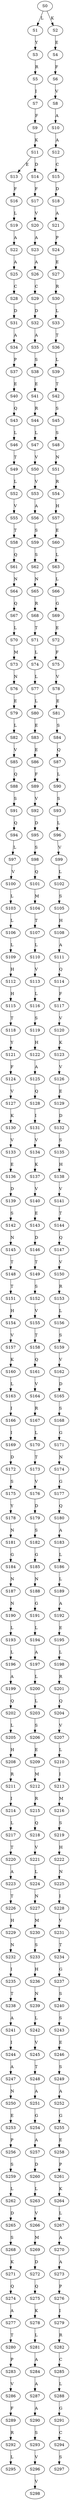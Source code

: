 strict digraph  {
	S0 -> S1 [ label = L ];
	S0 -> S2 [ label = K ];
	S1 -> S3 [ label = Y ];
	S2 -> S4 [ label = E ];
	S3 -> S5 [ label = R ];
	S4 -> S6 [ label = F ];
	S5 -> S7 [ label = I ];
	S6 -> S8 [ label = V ];
	S7 -> S9 [ label = F ];
	S8 -> S10 [ label = A ];
	S9 -> S11 [ label = K ];
	S10 -> S12 [ label = A ];
	S11 -> S13 [ label = E ];
	S11 -> S14 [ label = D ];
	S12 -> S15 [ label = C ];
	S13 -> S16 [ label = F ];
	S14 -> S17 [ label = F ];
	S15 -> S18 [ label = D ];
	S16 -> S19 [ label = L ];
	S17 -> S20 [ label = V ];
	S18 -> S21 [ label = A ];
	S19 -> S22 [ label = A ];
	S20 -> S23 [ label = A ];
	S21 -> S24 [ label = P ];
	S22 -> S25 [ label = A ];
	S23 -> S26 [ label = A ];
	S24 -> S27 [ label = E ];
	S25 -> S28 [ label = C ];
	S26 -> S29 [ label = C ];
	S27 -> S30 [ label = R ];
	S28 -> S31 [ label = D ];
	S29 -> S32 [ label = D ];
	S30 -> S33 [ label = L ];
	S31 -> S34 [ label = A ];
	S32 -> S35 [ label = A ];
	S33 -> S36 [ label = T ];
	S34 -> S37 [ label = P ];
	S35 -> S38 [ label = S ];
	S36 -> S39 [ label = L ];
	S37 -> S40 [ label = E ];
	S38 -> S41 [ label = E ];
	S39 -> S42 [ label = T ];
	S40 -> S43 [ label = Q ];
	S41 -> S44 [ label = R ];
	S42 -> S45 [ label = S ];
	S43 -> S46 [ label = L ];
	S44 -> S47 [ label = L ];
	S45 -> S48 [ label = S ];
	S46 -> S49 [ label = T ];
	S47 -> S50 [ label = V ];
	S48 -> S51 [ label = N ];
	S49 -> S52 [ label = L ];
	S50 -> S53 [ label = V ];
	S51 -> S54 [ label = R ];
	S52 -> S55 [ label = V ];
	S53 -> S56 [ label = A ];
	S54 -> S57 [ label = H ];
	S55 -> S58 [ label = T ];
	S56 -> S59 [ label = S ];
	S57 -> S60 [ label = E ];
	S58 -> S61 [ label = Q ];
	S59 -> S62 [ label = S ];
	S60 -> S63 [ label = L ];
	S61 -> S64 [ label = N ];
	S62 -> S65 [ label = N ];
	S63 -> S66 [ label = L ];
	S64 -> S67 [ label = Q ];
	S65 -> S68 [ label = R ];
	S66 -> S69 [ label = G ];
	S67 -> S70 [ label = L ];
	S68 -> S71 [ label = T ];
	S69 -> S72 [ label = E ];
	S70 -> S73 [ label = M ];
	S71 -> S74 [ label = L ];
	S72 -> S75 [ label = F ];
	S73 -> S76 [ label = N ];
	S74 -> S77 [ label = L ];
	S75 -> S78 [ label = V ];
	S76 -> S79 [ label = E ];
	S77 -> S80 [ label = L ];
	S78 -> S81 [ label = E ];
	S79 -> S82 [ label = L ];
	S80 -> S83 [ label = E ];
	S81 -> S84 [ label = S ];
	S82 -> S85 [ label = V ];
	S83 -> S86 [ label = E ];
	S84 -> S87 [ label = Q ];
	S85 -> S88 [ label = Q ];
	S86 -> S89 [ label = F ];
	S87 -> S90 [ label = L ];
	S88 -> S91 [ label = S ];
	S89 -> S92 [ label = V ];
	S90 -> S93 [ label = S ];
	S91 -> S94 [ label = Q ];
	S92 -> S95 [ label = D ];
	S93 -> S96 [ label = L ];
	S94 -> S97 [ label = L ];
	S95 -> S98 [ label = S ];
	S96 -> S99 [ label = V ];
	S97 -> S100 [ label = V ];
	S98 -> S101 [ label = Q ];
	S99 -> S102 [ label = L ];
	S100 -> S103 [ label = L ];
	S101 -> S104 [ label = M ];
	S102 -> S105 [ label = S ];
	S103 -> S106 [ label = L ];
	S104 -> S107 [ label = T ];
	S105 -> S108 [ label = H ];
	S106 -> S109 [ label = L ];
	S107 -> S110 [ label = L ];
	S108 -> S111 [ label = A ];
	S109 -> S112 [ label = H ];
	S110 -> S113 [ label = V ];
	S111 -> S114 [ label = Q ];
	S112 -> S115 [ label = H ];
	S113 -> S116 [ label = L ];
	S114 -> S117 [ label = F ];
	S115 -> S118 [ label = T ];
	S116 -> S119 [ label = S ];
	S117 -> S120 [ label = V ];
	S118 -> S121 [ label = Y ];
	S119 -> S122 [ label = H ];
	S120 -> S123 [ label = K ];
	S121 -> S124 [ label = F ];
	S122 -> S125 [ label = A ];
	S123 -> S126 [ label = V ];
	S124 -> S127 [ label = V ];
	S125 -> S128 [ label = Q ];
	S126 -> S129 [ label = E ];
	S127 -> S130 [ label = K ];
	S128 -> S131 [ label = I ];
	S129 -> S132 [ label = D ];
	S130 -> S133 [ label = V ];
	S131 -> S134 [ label = V ];
	S132 -> S135 [ label = S ];
	S133 -> S136 [ label = E ];
	S134 -> S137 [ label = K ];
	S135 -> S138 [ label = H ];
	S136 -> S139 [ label = D ];
	S137 -> S140 [ label = V ];
	S138 -> S141 [ label = V ];
	S139 -> S142 [ label = S ];
	S140 -> S143 [ label = E ];
	S141 -> S144 [ label = T ];
	S142 -> S145 [ label = N ];
	S143 -> S146 [ label = D ];
	S144 -> S147 [ label = Q ];
	S145 -> S148 [ label = T ];
	S146 -> S149 [ label = T ];
	S147 -> S150 [ label = V ];
	S148 -> S151 [ label = T ];
	S149 -> S152 [ label = S ];
	S150 -> S153 [ label = R ];
	S151 -> S154 [ label = H ];
	S152 -> S155 [ label = V ];
	S153 -> S156 [ label = L ];
	S154 -> S157 [ label = V ];
	S155 -> S158 [ label = T ];
	S156 -> S159 [ label = S ];
	S157 -> S160 [ label = K ];
	S158 -> S161 [ label = Q ];
	S159 -> S162 [ label = V ];
	S160 -> S163 [ label = L ];
	S161 -> S164 [ label = V ];
	S162 -> S165 [ label = D ];
	S163 -> S166 [ label = I ];
	S164 -> S167 [ label = R ];
	S165 -> S168 [ label = S ];
	S166 -> S169 [ label = I ];
	S167 -> S170 [ label = L ];
	S168 -> S171 [ label = G ];
	S169 -> S172 [ label = D ];
	S170 -> S173 [ label = T ];
	S171 -> S174 [ label = N ];
	S172 -> S175 [ label = S ];
	S173 -> S176 [ label = V ];
	S174 -> S177 [ label = G ];
	S175 -> S178 [ label = Y ];
	S176 -> S179 [ label = D ];
	S177 -> S180 [ label = Q ];
	S178 -> S181 [ label = N ];
	S179 -> S182 [ label = S ];
	S180 -> S183 [ label = A ];
	S181 -> S184 [ label = G ];
	S182 -> S185 [ label = G ];
	S183 -> S186 [ label = L ];
	S184 -> S187 [ label = N ];
	S185 -> S188 [ label = N ];
	S186 -> S189 [ label = L ];
	S187 -> S190 [ label = N ];
	S188 -> S191 [ label = G ];
	S189 -> S192 [ label = A ];
	S190 -> S193 [ label = L ];
	S191 -> S194 [ label = L ];
	S192 -> S195 [ label = E ];
	S193 -> S196 [ label = L ];
	S194 -> S197 [ label = A ];
	S195 -> S198 [ label = L ];
	S196 -> S199 [ label = A ];
	S197 -> S200 [ label = L ];
	S198 -> S201 [ label = R ];
	S199 -> S202 [ label = Q ];
	S200 -> S203 [ label = L ];
	S201 -> S204 [ label = Q ];
	S202 -> S205 [ label = L ];
	S203 -> S206 [ label = S ];
	S204 -> S207 [ label = V ];
	S205 -> S208 [ label = H ];
	S206 -> S209 [ label = E ];
	S207 -> S210 [ label = L ];
	S208 -> S211 [ label = R ];
	S209 -> S212 [ label = M ];
	S210 -> S213 [ label = I ];
	S211 -> S214 [ label = I ];
	S212 -> S215 [ label = R ];
	S213 -> S216 [ label = M ];
	S214 -> S217 [ label = L ];
	S215 -> S218 [ label = Q ];
	S216 -> S219 [ label = S ];
	S217 -> S220 [ label = T ];
	S218 -> S221 [ label = V ];
	S219 -> S222 [ label = H ];
	S220 -> S223 [ label = A ];
	S221 -> S224 [ label = L ];
	S222 -> S225 [ label = N ];
	S223 -> S226 [ label = T ];
	S224 -> S227 [ label = N ];
	S225 -> S228 [ label = I ];
	S226 -> S229 [ label = H ];
	S227 -> S230 [ label = M ];
	S228 -> S231 [ label = V ];
	S229 -> S232 [ label = N ];
	S230 -> S233 [ label = S ];
	S231 -> S234 [ label = T ];
	S232 -> S235 [ label = I ];
	S233 -> S236 [ label = H ];
	S234 -> S237 [ label = G ];
	S235 -> S238 [ label = T ];
	S236 -> S239 [ label = N ];
	S237 -> S240 [ label = S ];
	S238 -> S241 [ label = A ];
	S239 -> S242 [ label = L ];
	S240 -> S243 [ label = S ];
	S241 -> S244 [ label = I ];
	S242 -> S245 [ label = V ];
	S243 -> S246 [ label = E ];
	S244 -> S247 [ label = A ];
	S245 -> S248 [ label = T ];
	S246 -> S249 [ label = S ];
	S247 -> S250 [ label = N ];
	S248 -> S251 [ label = A ];
	S249 -> S252 [ label = A ];
	S250 -> S253 [ label = E ];
	S251 -> S254 [ label = G ];
	S252 -> S255 [ label = G ];
	S253 -> S256 [ label = P ];
	S254 -> S257 [ label = A ];
	S255 -> S258 [ label = E ];
	S256 -> S259 [ label = S ];
	S257 -> S260 [ label = D ];
	S258 -> S261 [ label = P ];
	S259 -> S262 [ label = L ];
	S260 -> S263 [ label = L ];
	S261 -> S264 [ label = K ];
	S262 -> S265 [ label = D ];
	S263 -> S266 [ label = V ];
	S264 -> S267 [ label = L ];
	S265 -> S268 [ label = S ];
	S266 -> S269 [ label = M ];
	S267 -> S270 [ label = A ];
	S268 -> S271 [ label = K ];
	S269 -> S272 [ label = D ];
	S270 -> S273 [ label = A ];
	S271 -> S274 [ label = Q ];
	S272 -> S275 [ label = Q ];
	S273 -> S276 [ label = P ];
	S274 -> S277 [ label = A ];
	S275 -> S278 [ label = K ];
	S276 -> S279 [ label = I ];
	S277 -> S280 [ label = T ];
	S278 -> S281 [ label = L ];
	S279 -> S282 [ label = R ];
	S280 -> S283 [ label = P ];
	S281 -> S284 [ label = A ];
	S282 -> S285 [ label = C ];
	S283 -> S286 [ label = V ];
	S284 -> S287 [ label = A ];
	S285 -> S288 [ label = L ];
	S286 -> S289 [ label = F ];
	S287 -> S290 [ label = A ];
	S288 -> S291 [ label = G ];
	S289 -> S292 [ label = R ];
	S290 -> S293 [ label = S ];
	S291 -> S294 [ label = C ];
	S292 -> S295 [ label = L ];
	S293 -> S296 [ label = V ];
	S294 -> S297 [ label = S ];
	S296 -> S298 [ label = V ];
}
